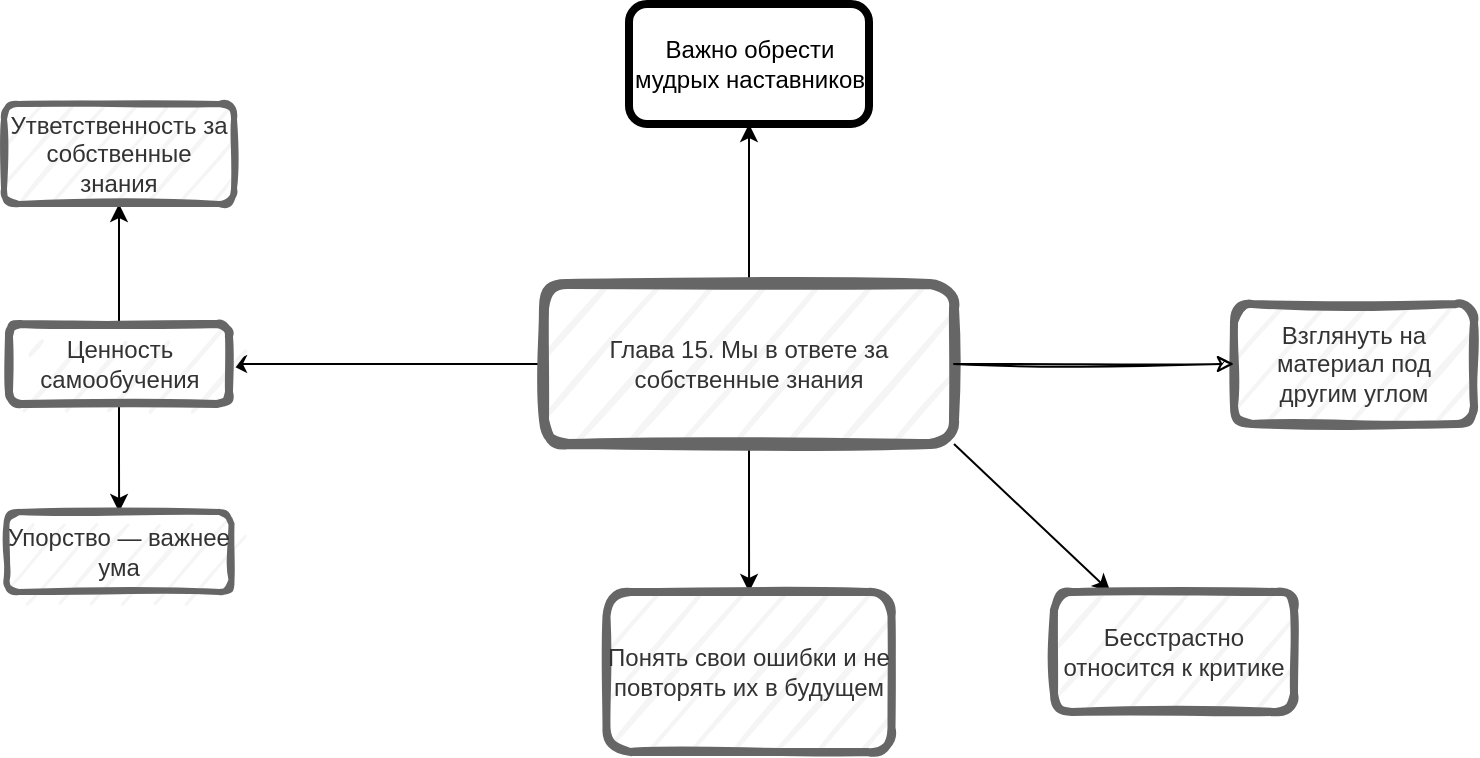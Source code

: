 <mxfile version="13.9.2" type="github">
  <diagram id="6a731a19-8d31-9384-78a2-239565b7b9f0" name="Page-1">
    <mxGraphModel dx="946" dy="550" grid="1" gridSize="10" guides="1" tooltips="1" connect="1" arrows="1" fold="1" page="1" pageScale="1" pageWidth="1169" pageHeight="827" background="#ffffff" math="0" shadow="0">
      <root>
        <mxCell id="0" />
        <mxCell id="1" parent="0" />
        <mxCell id="vHOTytZj0k8Ud9tPu9kU-1784" value="" style="edgeStyle=orthogonalEdgeStyle;rounded=0;orthogonalLoop=1;jettySize=auto;html=1;" edge="1" parent="1" source="vHOTytZj0k8Ud9tPu9kU-1782" target="vHOTytZj0k8Ud9tPu9kU-1783">
          <mxGeometry relative="1" as="geometry" />
        </mxCell>
        <mxCell id="vHOTytZj0k8Ud9tPu9kU-1790" value="" style="edgeStyle=orthogonalEdgeStyle;rounded=0;orthogonalLoop=1;jettySize=auto;html=1;" edge="1" parent="1" source="vHOTytZj0k8Ud9tPu9kU-1782" target="vHOTytZj0k8Ud9tPu9kU-1789">
          <mxGeometry relative="1" as="geometry" />
        </mxCell>
        <mxCell id="vHOTytZj0k8Ud9tPu9kU-1798" value="" style="edgeStyle=orthogonalEdgeStyle;rounded=0;orthogonalLoop=1;jettySize=auto;html=1;" edge="1" parent="1" source="vHOTytZj0k8Ud9tPu9kU-1782" target="vHOTytZj0k8Ud9tPu9kU-1797">
          <mxGeometry relative="1" as="geometry" />
        </mxCell>
        <mxCell id="vHOTytZj0k8Ud9tPu9kU-1782" value="Глава 15. Мы в ответе за собственные знания" style="rounded=1;whiteSpace=wrap;html=1;fillColor=#f5f5f5;strokeColor=#666666;fontColor=#333333;sketch=1;strokeWidth=5;" vertex="1" parent="1">
          <mxGeometry x="525" y="300" width="205" height="80" as="geometry" />
        </mxCell>
        <mxCell id="vHOTytZj0k8Ud9tPu9kU-1786" value="" style="edgeStyle=orthogonalEdgeStyle;rounded=0;orthogonalLoop=1;jettySize=auto;html=1;" edge="1" parent="1" source="vHOTytZj0k8Ud9tPu9kU-1783" target="vHOTytZj0k8Ud9tPu9kU-1785">
          <mxGeometry relative="1" as="geometry" />
        </mxCell>
        <mxCell id="vHOTytZj0k8Ud9tPu9kU-1788" value="" style="edgeStyle=orthogonalEdgeStyle;rounded=0;orthogonalLoop=1;jettySize=auto;html=1;" edge="1" parent="1" source="vHOTytZj0k8Ud9tPu9kU-1783" target="vHOTytZj0k8Ud9tPu9kU-1787">
          <mxGeometry relative="1" as="geometry" />
        </mxCell>
        <mxCell id="vHOTytZj0k8Ud9tPu9kU-1783" value="Ценность самообучения" style="whiteSpace=wrap;html=1;rounded=1;fillColor=#f5f5f5;strokeColor=#666666;fontColor=#333333;shadow=0;sketch=1;strokeWidth=4;" vertex="1" parent="1">
          <mxGeometry x="257.5" y="320" width="110" height="40" as="geometry" />
        </mxCell>
        <mxCell id="vHOTytZj0k8Ud9tPu9kU-1785" value="Упорство — важнее ума" style="whiteSpace=wrap;html=1;rounded=1;sketch=1;fillColor=#f5f5f5;strokeColor=#666666;fontColor=#333333;strokeWidth=3;" vertex="1" parent="1">
          <mxGeometry x="256.25" y="414" width="112.5" height="40" as="geometry" />
        </mxCell>
        <mxCell id="vHOTytZj0k8Ud9tPu9kU-1787" value="Утветственность за собственные знания" style="whiteSpace=wrap;html=1;rounded=1;sketch=1;fillColor=#f5f5f5;strokeColor=#666666;fontColor=#333333;strokeWidth=3;" vertex="1" parent="1">
          <mxGeometry x="255" y="210" width="115" height="50" as="geometry" />
        </mxCell>
        <mxCell id="vHOTytZj0k8Ud9tPu9kU-1789" value="Важно обрести мудрых наставников" style="whiteSpace=wrap;html=1;rounded=1;strokeWidth=4;" vertex="1" parent="1">
          <mxGeometry x="567.5" y="160" width="120" height="60" as="geometry" />
        </mxCell>
        <mxCell id="vHOTytZj0k8Ud9tPu9kU-1795" value="Взглянуть на материал под другим углом" style="whiteSpace=wrap;html=1;rounded=1;sketch=1;fillColor=#f5f5f5;strokeColor=#666666;fontColor=#333333;strokeWidth=4;" vertex="1" parent="1">
          <mxGeometry x="870" y="310" width="120" height="60" as="geometry" />
        </mxCell>
        <mxCell id="vHOTytZj0k8Ud9tPu9kU-1797" value="Понять свои ошибки и не повторять их в будущем" style="whiteSpace=wrap;html=1;rounded=1;fontColor=#333333;strokeColor=#666666;strokeWidth=4;fillColor=#f5f5f5;sketch=1;" vertex="1" parent="1">
          <mxGeometry x="556.25" y="454" width="142.5" height="80" as="geometry" />
        </mxCell>
        <mxCell id="vHOTytZj0k8Ud9tPu9kU-1803" value="" style="endArrow=classic;html=1;entryX=0;entryY=0.5;entryDx=0;entryDy=0;exitX=1;exitY=0.5;exitDx=0;exitDy=0;exitPerimeter=0;sketch=1;shadow=0;" edge="1" parent="1" source="vHOTytZj0k8Ud9tPu9kU-1782" target="vHOTytZj0k8Ud9tPu9kU-1795">
          <mxGeometry width="50" height="50" relative="1" as="geometry">
            <mxPoint x="730" y="350" as="sourcePoint" />
            <mxPoint x="780" y="300" as="targetPoint" />
          </mxGeometry>
        </mxCell>
        <mxCell id="vHOTytZj0k8Ud9tPu9kU-1804" value="" style="endArrow=classic;html=1;shadow=0;exitX=1;exitY=1;exitDx=0;exitDy=0;" edge="1" parent="1" source="vHOTytZj0k8Ud9tPu9kU-1782" target="vHOTytZj0k8Ud9tPu9kU-1805">
          <mxGeometry width="50" height="50" relative="1" as="geometry">
            <mxPoint x="670" y="430" as="sourcePoint" />
            <mxPoint x="830" y="450" as="targetPoint" />
          </mxGeometry>
        </mxCell>
        <mxCell id="vHOTytZj0k8Ud9tPu9kU-1805" value="Бесстрастно относится к критике" style="rounded=1;whiteSpace=wrap;html=1;fillColor=#f5f5f5;strokeColor=#666666;fontColor=#333333;sketch=1;strokeWidth=4;" vertex="1" parent="1">
          <mxGeometry x="780" y="454" width="120" height="60" as="geometry" />
        </mxCell>
      </root>
    </mxGraphModel>
  </diagram>
</mxfile>
